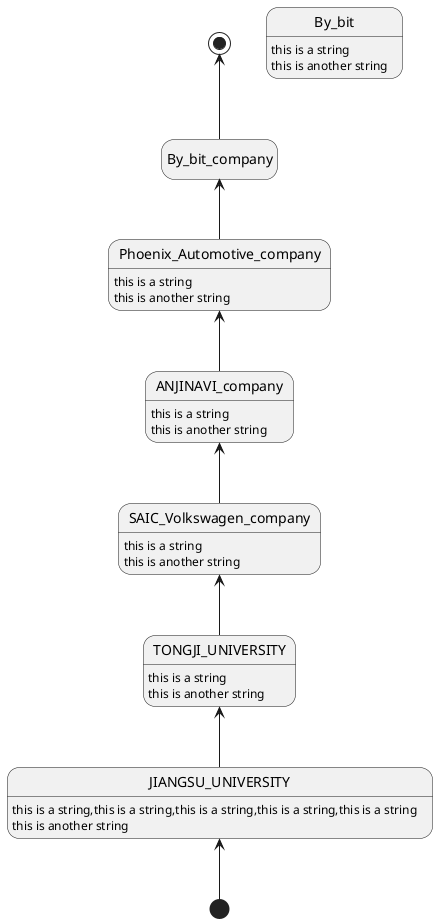 @startuml
hide empty description

[*] -up-> JIANGSU_UNIVERSITY
JIANGSU_UNIVERSITY -up-> TONGJI_UNIVERSITY
TONGJI_UNIVERSITY -up-> SAIC_Volkswagen_company
SAIC_Volkswagen_company -up-> ANJINAVI_company
ANJINAVI_company -up-> Phoenix_Automotive_company
Phoenix_Automotive_company -up-> By_bit_company
By_bit_company -up-> [*]

JIANGSU_UNIVERSITY : this is a string,this is a string,this is a string,this is a string,this is a string
JIANGSU_UNIVERSITY : this is another string

TONGJI_UNIVERSITY : this is a string
TONGJI_UNIVERSITY : this is another string

SAIC_Volkswagen_company : this is a string
SAIC_Volkswagen_company : this is another string

ANJINAVI_company : this is a string
ANJINAVI_company : this is another string

Phoenix_Automotive_company : this is a string
Phoenix_Automotive_company : this is another string

By_bit : this is a string
By_bit : this is another string


@enduml

